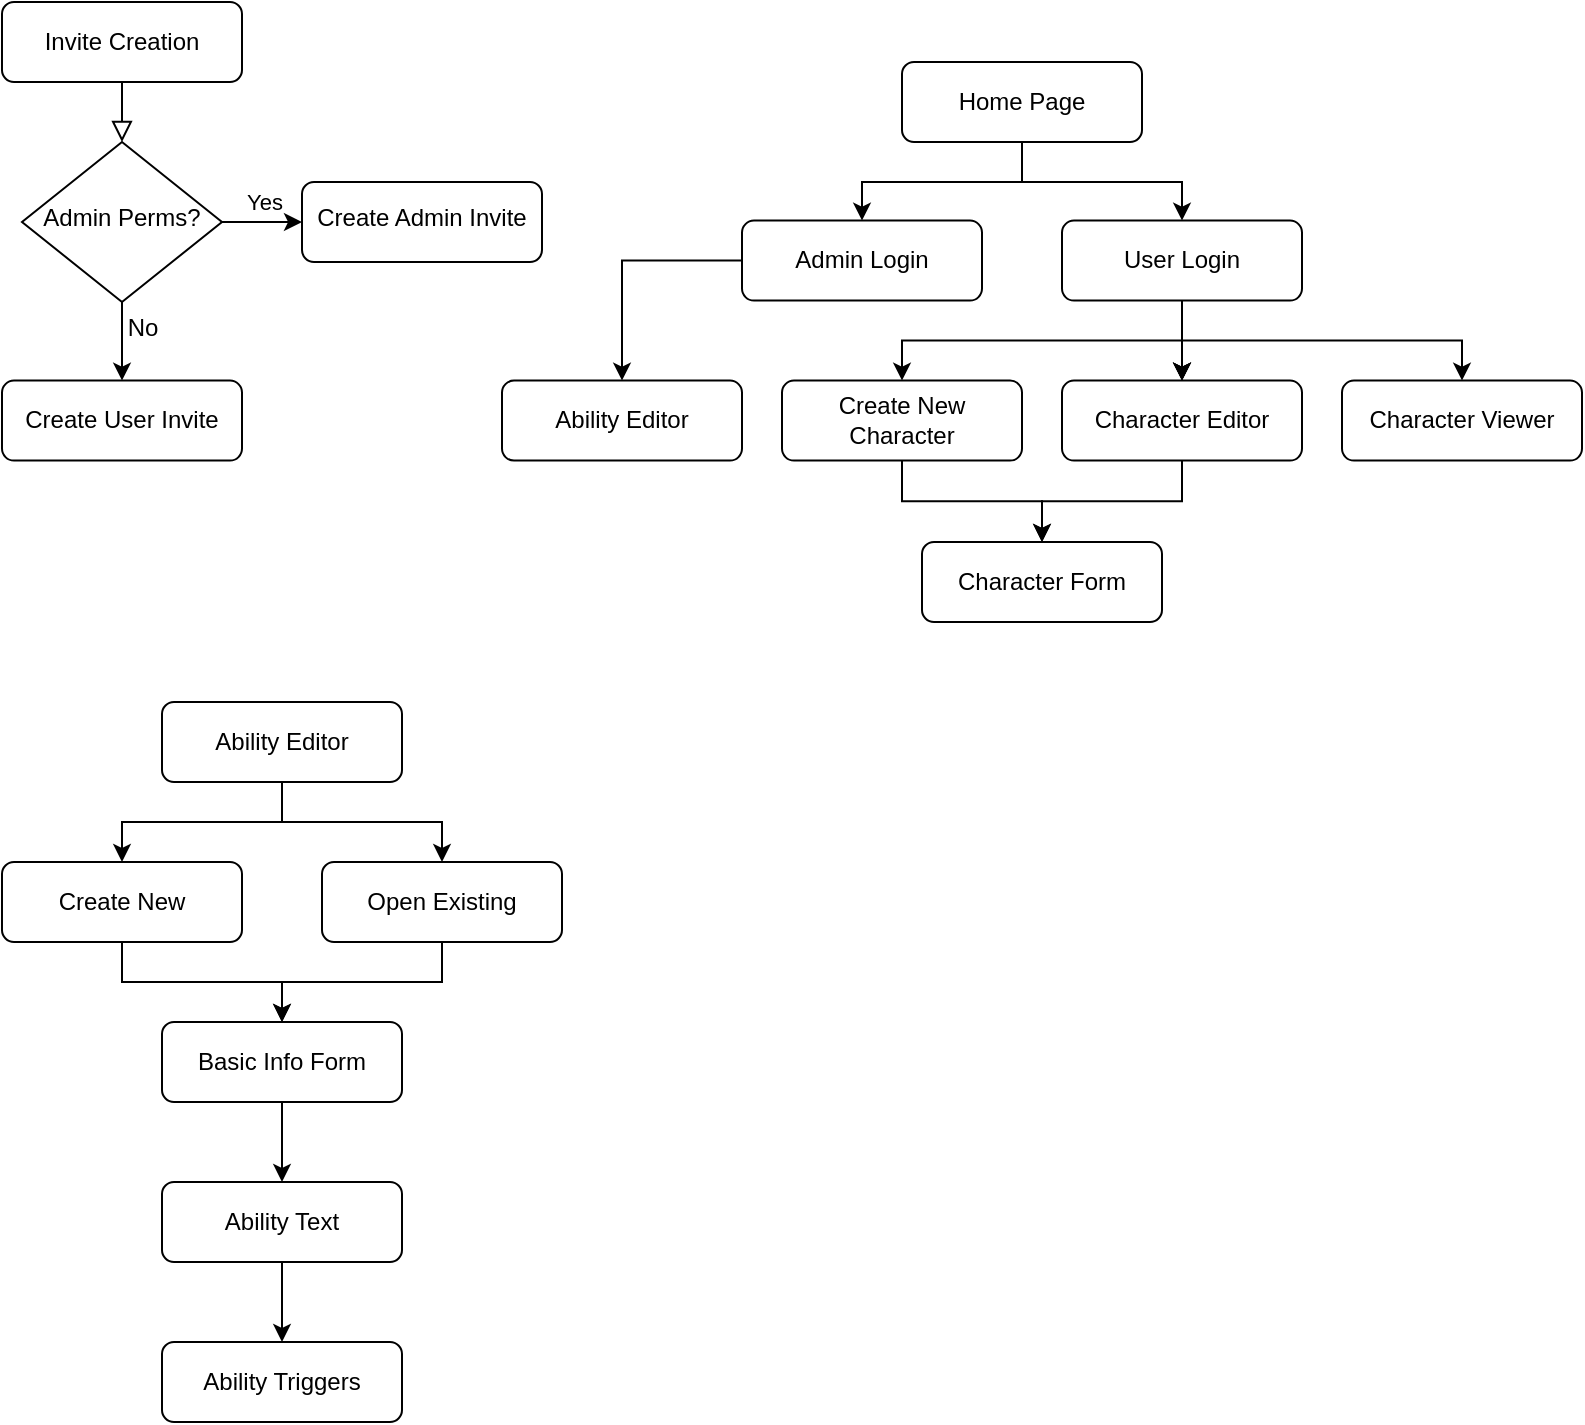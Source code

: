 <mxfile version="24.8.1">
  <diagram id="C5RBs43oDa-KdzZeNtuy" name="Page-1">
    <mxGraphModel dx="1430" dy="786" grid="1" gridSize="10" guides="1" tooltips="1" connect="1" arrows="1" fold="1" page="1" pageScale="1" pageWidth="827" pageHeight="1169" math="0" shadow="0">
      <root>
        <mxCell id="WIyWlLk6GJQsqaUBKTNV-0" />
        <mxCell id="WIyWlLk6GJQsqaUBKTNV-1" parent="WIyWlLk6GJQsqaUBKTNV-0" />
        <mxCell id="WIyWlLk6GJQsqaUBKTNV-2" value="" style="rounded=0;html=1;jettySize=auto;orthogonalLoop=1;fontSize=11;endArrow=block;endFill=0;endSize=8;strokeWidth=1;shadow=0;labelBackgroundColor=none;edgeStyle=orthogonalEdgeStyle;" parent="WIyWlLk6GJQsqaUBKTNV-1" source="WIyWlLk6GJQsqaUBKTNV-3" target="WIyWlLk6GJQsqaUBKTNV-6" edge="1">
          <mxGeometry relative="1" as="geometry" />
        </mxCell>
        <mxCell id="WIyWlLk6GJQsqaUBKTNV-3" value="Invite Creation" style="rounded=1;whiteSpace=wrap;html=1;fontSize=12;glass=0;strokeWidth=1;shadow=0;" parent="WIyWlLk6GJQsqaUBKTNV-1" vertex="1">
          <mxGeometry x="10" y="10" width="120" height="40" as="geometry" />
        </mxCell>
        <mxCell id="06jQEKfHEUzu6eFfH_fs-6" value="" style="edgeStyle=orthogonalEdgeStyle;rounded=0;orthogonalLoop=1;jettySize=auto;html=1;" edge="1" parent="WIyWlLk6GJQsqaUBKTNV-1" source="WIyWlLk6GJQsqaUBKTNV-6" target="06jQEKfHEUzu6eFfH_fs-5">
          <mxGeometry relative="1" as="geometry" />
        </mxCell>
        <mxCell id="06jQEKfHEUzu6eFfH_fs-8" value="Yes" style="edgeLabel;html=1;align=center;verticalAlign=middle;resizable=0;points=[];" vertex="1" connectable="0" parent="06jQEKfHEUzu6eFfH_fs-6">
          <mxGeometry x="-0.385" y="4" relative="1" as="geometry">
            <mxPoint x="8" y="-6" as="offset" />
          </mxGeometry>
        </mxCell>
        <mxCell id="06jQEKfHEUzu6eFfH_fs-42" value="" style="edgeStyle=orthogonalEdgeStyle;rounded=0;orthogonalLoop=1;jettySize=auto;html=1;" edge="1" parent="WIyWlLk6GJQsqaUBKTNV-1" source="WIyWlLk6GJQsqaUBKTNV-6" target="WIyWlLk6GJQsqaUBKTNV-12">
          <mxGeometry relative="1" as="geometry" />
        </mxCell>
        <mxCell id="WIyWlLk6GJQsqaUBKTNV-6" value="Admin Perms?" style="rhombus;whiteSpace=wrap;html=1;shadow=0;fontFamily=Helvetica;fontSize=12;align=center;strokeWidth=1;spacing=6;spacingTop=-4;" parent="WIyWlLk6GJQsqaUBKTNV-1" vertex="1">
          <mxGeometry x="20" y="80" width="100" height="80" as="geometry" />
        </mxCell>
        <mxCell id="WIyWlLk6GJQsqaUBKTNV-12" value="Create User Invite" style="rounded=1;whiteSpace=wrap;html=1;fontSize=12;glass=0;strokeWidth=1;shadow=0;" parent="WIyWlLk6GJQsqaUBKTNV-1" vertex="1">
          <mxGeometry x="10" y="199.31" width="120" height="40" as="geometry" />
        </mxCell>
        <mxCell id="06jQEKfHEUzu6eFfH_fs-5" value="Create Admin Invite" style="rounded=1;whiteSpace=wrap;html=1;shadow=0;strokeWidth=1;spacing=6;spacingTop=-4;" vertex="1" parent="WIyWlLk6GJQsqaUBKTNV-1">
          <mxGeometry x="160" y="100" width="120" height="40" as="geometry" />
        </mxCell>
        <mxCell id="06jQEKfHEUzu6eFfH_fs-12" value="" style="edgeStyle=orthogonalEdgeStyle;rounded=0;orthogonalLoop=1;jettySize=auto;html=1;" edge="1" parent="WIyWlLk6GJQsqaUBKTNV-1" source="06jQEKfHEUzu6eFfH_fs-10" target="06jQEKfHEUzu6eFfH_fs-11">
          <mxGeometry relative="1" as="geometry" />
        </mxCell>
        <mxCell id="06jQEKfHEUzu6eFfH_fs-14" value="" style="edgeStyle=orthogonalEdgeStyle;rounded=0;orthogonalLoop=1;jettySize=auto;html=1;" edge="1" parent="WIyWlLk6GJQsqaUBKTNV-1" source="06jQEKfHEUzu6eFfH_fs-10" target="06jQEKfHEUzu6eFfH_fs-13">
          <mxGeometry relative="1" as="geometry" />
        </mxCell>
        <mxCell id="06jQEKfHEUzu6eFfH_fs-10" value="Home Page" style="rounded=1;whiteSpace=wrap;html=1;" vertex="1" parent="WIyWlLk6GJQsqaUBKTNV-1">
          <mxGeometry x="460" y="40" width="120" height="40" as="geometry" />
        </mxCell>
        <mxCell id="06jQEKfHEUzu6eFfH_fs-16" value="" style="edgeStyle=orthogonalEdgeStyle;rounded=0;orthogonalLoop=1;jettySize=auto;html=1;" edge="1" parent="WIyWlLk6GJQsqaUBKTNV-1" source="06jQEKfHEUzu6eFfH_fs-11" target="06jQEKfHEUzu6eFfH_fs-15">
          <mxGeometry relative="1" as="geometry">
            <Array as="points">
              <mxPoint x="320" y="139.31" />
            </Array>
          </mxGeometry>
        </mxCell>
        <mxCell id="06jQEKfHEUzu6eFfH_fs-11" value="Admin Login" style="whiteSpace=wrap;html=1;rounded=1;" vertex="1" parent="WIyWlLk6GJQsqaUBKTNV-1">
          <mxGeometry x="380" y="119.31" width="120" height="40" as="geometry" />
        </mxCell>
        <mxCell id="06jQEKfHEUzu6eFfH_fs-19" value="" style="edgeStyle=orthogonalEdgeStyle;rounded=0;orthogonalLoop=1;jettySize=auto;html=1;exitX=0.5;exitY=1;exitDx=0;exitDy=0;" edge="1" parent="WIyWlLk6GJQsqaUBKTNV-1" source="06jQEKfHEUzu6eFfH_fs-13" target="06jQEKfHEUzu6eFfH_fs-18">
          <mxGeometry relative="1" as="geometry" />
        </mxCell>
        <mxCell id="06jQEKfHEUzu6eFfH_fs-21" value="" style="edgeStyle=orthogonalEdgeStyle;rounded=0;orthogonalLoop=1;jettySize=auto;html=1;" edge="1" parent="WIyWlLk6GJQsqaUBKTNV-1" source="06jQEKfHEUzu6eFfH_fs-13" target="06jQEKfHEUzu6eFfH_fs-20">
          <mxGeometry relative="1" as="geometry" />
        </mxCell>
        <mxCell id="06jQEKfHEUzu6eFfH_fs-22" value="" style="edgeStyle=orthogonalEdgeStyle;rounded=0;orthogonalLoop=1;jettySize=auto;html=1;" edge="1" parent="WIyWlLk6GJQsqaUBKTNV-1" source="06jQEKfHEUzu6eFfH_fs-13" target="06jQEKfHEUzu6eFfH_fs-20">
          <mxGeometry relative="1" as="geometry" />
        </mxCell>
        <mxCell id="06jQEKfHEUzu6eFfH_fs-24" value="" style="edgeStyle=orthogonalEdgeStyle;rounded=0;orthogonalLoop=1;jettySize=auto;html=1;" edge="1" parent="WIyWlLk6GJQsqaUBKTNV-1" source="06jQEKfHEUzu6eFfH_fs-13" target="06jQEKfHEUzu6eFfH_fs-20">
          <mxGeometry relative="1" as="geometry" />
        </mxCell>
        <mxCell id="06jQEKfHEUzu6eFfH_fs-26" value="" style="edgeStyle=orthogonalEdgeStyle;rounded=0;orthogonalLoop=1;jettySize=auto;html=1;" edge="1" parent="WIyWlLk6GJQsqaUBKTNV-1" source="06jQEKfHEUzu6eFfH_fs-13" target="06jQEKfHEUzu6eFfH_fs-25">
          <mxGeometry relative="1" as="geometry">
            <Array as="points">
              <mxPoint x="600" y="179.31" />
              <mxPoint x="740" y="179.31" />
            </Array>
          </mxGeometry>
        </mxCell>
        <mxCell id="06jQEKfHEUzu6eFfH_fs-13" value="User Login" style="whiteSpace=wrap;html=1;rounded=1;" vertex="1" parent="WIyWlLk6GJQsqaUBKTNV-1">
          <mxGeometry x="540" y="119.31" width="120" height="40" as="geometry" />
        </mxCell>
        <mxCell id="06jQEKfHEUzu6eFfH_fs-15" value="Ability Editor" style="whiteSpace=wrap;html=1;rounded=1;" vertex="1" parent="WIyWlLk6GJQsqaUBKTNV-1">
          <mxGeometry x="260" y="199.31" width="120" height="40" as="geometry" />
        </mxCell>
        <mxCell id="06jQEKfHEUzu6eFfH_fs-17" style="edgeStyle=orthogonalEdgeStyle;rounded=0;orthogonalLoop=1;jettySize=auto;html=1;exitX=0.5;exitY=1;exitDx=0;exitDy=0;" edge="1" parent="WIyWlLk6GJQsqaUBKTNV-1" source="06jQEKfHEUzu6eFfH_fs-15" target="06jQEKfHEUzu6eFfH_fs-15">
          <mxGeometry relative="1" as="geometry" />
        </mxCell>
        <mxCell id="06jQEKfHEUzu6eFfH_fs-40" value="" style="edgeStyle=orthogonalEdgeStyle;rounded=0;orthogonalLoop=1;jettySize=auto;html=1;" edge="1" parent="WIyWlLk6GJQsqaUBKTNV-1" source="06jQEKfHEUzu6eFfH_fs-18" target="06jQEKfHEUzu6eFfH_fs-39">
          <mxGeometry relative="1" as="geometry" />
        </mxCell>
        <mxCell id="06jQEKfHEUzu6eFfH_fs-18" value="Create New Character" style="whiteSpace=wrap;html=1;rounded=1;" vertex="1" parent="WIyWlLk6GJQsqaUBKTNV-1">
          <mxGeometry x="400" y="199.31" width="120" height="40" as="geometry" />
        </mxCell>
        <mxCell id="06jQEKfHEUzu6eFfH_fs-41" value="" style="edgeStyle=orthogonalEdgeStyle;rounded=0;orthogonalLoop=1;jettySize=auto;html=1;" edge="1" parent="WIyWlLk6GJQsqaUBKTNV-1" source="06jQEKfHEUzu6eFfH_fs-20" target="06jQEKfHEUzu6eFfH_fs-39">
          <mxGeometry relative="1" as="geometry" />
        </mxCell>
        <mxCell id="06jQEKfHEUzu6eFfH_fs-20" value="Character Editor" style="whiteSpace=wrap;html=1;rounded=1;" vertex="1" parent="WIyWlLk6GJQsqaUBKTNV-1">
          <mxGeometry x="540" y="199.31" width="120" height="40" as="geometry" />
        </mxCell>
        <mxCell id="06jQEKfHEUzu6eFfH_fs-25" value="Character Viewer" style="whiteSpace=wrap;html=1;rounded=1;" vertex="1" parent="WIyWlLk6GJQsqaUBKTNV-1">
          <mxGeometry x="680" y="199.31" width="120" height="40" as="geometry" />
        </mxCell>
        <mxCell id="06jQEKfHEUzu6eFfH_fs-29" value="" style="edgeStyle=orthogonalEdgeStyle;rounded=0;orthogonalLoop=1;jettySize=auto;html=1;" edge="1" parent="WIyWlLk6GJQsqaUBKTNV-1" source="06jQEKfHEUzu6eFfH_fs-27" target="06jQEKfHEUzu6eFfH_fs-28">
          <mxGeometry relative="1" as="geometry" />
        </mxCell>
        <mxCell id="06jQEKfHEUzu6eFfH_fs-31" value="" style="edgeStyle=orthogonalEdgeStyle;rounded=0;orthogonalLoop=1;jettySize=auto;html=1;" edge="1" parent="WIyWlLk6GJQsqaUBKTNV-1" source="06jQEKfHEUzu6eFfH_fs-27" target="06jQEKfHEUzu6eFfH_fs-30">
          <mxGeometry relative="1" as="geometry" />
        </mxCell>
        <mxCell id="06jQEKfHEUzu6eFfH_fs-27" value="Ability Editor" style="whiteSpace=wrap;html=1;rounded=1;" vertex="1" parent="WIyWlLk6GJQsqaUBKTNV-1">
          <mxGeometry x="90" y="360" width="120" height="40" as="geometry" />
        </mxCell>
        <mxCell id="06jQEKfHEUzu6eFfH_fs-33" value="" style="edgeStyle=orthogonalEdgeStyle;rounded=0;orthogonalLoop=1;jettySize=auto;html=1;" edge="1" parent="WIyWlLk6GJQsqaUBKTNV-1" source="06jQEKfHEUzu6eFfH_fs-28" target="06jQEKfHEUzu6eFfH_fs-32">
          <mxGeometry relative="1" as="geometry" />
        </mxCell>
        <mxCell id="06jQEKfHEUzu6eFfH_fs-28" value="Create New" style="whiteSpace=wrap;html=1;rounded=1;" vertex="1" parent="WIyWlLk6GJQsqaUBKTNV-1">
          <mxGeometry x="10" y="440" width="120" height="40" as="geometry" />
        </mxCell>
        <mxCell id="06jQEKfHEUzu6eFfH_fs-34" value="" style="edgeStyle=orthogonalEdgeStyle;rounded=0;orthogonalLoop=1;jettySize=auto;html=1;" edge="1" parent="WIyWlLk6GJQsqaUBKTNV-1" source="06jQEKfHEUzu6eFfH_fs-30" target="06jQEKfHEUzu6eFfH_fs-32">
          <mxGeometry relative="1" as="geometry" />
        </mxCell>
        <mxCell id="06jQEKfHEUzu6eFfH_fs-30" value="Open Existing" style="whiteSpace=wrap;html=1;rounded=1;" vertex="1" parent="WIyWlLk6GJQsqaUBKTNV-1">
          <mxGeometry x="170" y="440" width="120" height="40" as="geometry" />
        </mxCell>
        <mxCell id="06jQEKfHEUzu6eFfH_fs-36" value="" style="edgeStyle=orthogonalEdgeStyle;rounded=0;orthogonalLoop=1;jettySize=auto;html=1;" edge="1" parent="WIyWlLk6GJQsqaUBKTNV-1" source="06jQEKfHEUzu6eFfH_fs-32" target="06jQEKfHEUzu6eFfH_fs-35">
          <mxGeometry relative="1" as="geometry" />
        </mxCell>
        <mxCell id="06jQEKfHEUzu6eFfH_fs-32" value="Basic Info Form" style="whiteSpace=wrap;html=1;rounded=1;" vertex="1" parent="WIyWlLk6GJQsqaUBKTNV-1">
          <mxGeometry x="90" y="520" width="120" height="40" as="geometry" />
        </mxCell>
        <mxCell id="06jQEKfHEUzu6eFfH_fs-38" value="" style="edgeStyle=orthogonalEdgeStyle;rounded=0;orthogonalLoop=1;jettySize=auto;html=1;" edge="1" parent="WIyWlLk6GJQsqaUBKTNV-1" source="06jQEKfHEUzu6eFfH_fs-35" target="06jQEKfHEUzu6eFfH_fs-37">
          <mxGeometry relative="1" as="geometry" />
        </mxCell>
        <mxCell id="06jQEKfHEUzu6eFfH_fs-35" value="Ability Text" style="whiteSpace=wrap;html=1;rounded=1;" vertex="1" parent="WIyWlLk6GJQsqaUBKTNV-1">
          <mxGeometry x="90" y="600" width="120" height="40" as="geometry" />
        </mxCell>
        <mxCell id="06jQEKfHEUzu6eFfH_fs-37" value="Ability Triggers" style="whiteSpace=wrap;html=1;rounded=1;" vertex="1" parent="WIyWlLk6GJQsqaUBKTNV-1">
          <mxGeometry x="90" y="680" width="120" height="40" as="geometry" />
        </mxCell>
        <mxCell id="06jQEKfHEUzu6eFfH_fs-39" value="Character Form" style="whiteSpace=wrap;html=1;rounded=1;" vertex="1" parent="WIyWlLk6GJQsqaUBKTNV-1">
          <mxGeometry x="470" y="280" width="120" height="40" as="geometry" />
        </mxCell>
        <mxCell id="06jQEKfHEUzu6eFfH_fs-44" value="No" style="text;html=1;align=center;verticalAlign=middle;resizable=0;points=[];autosize=1;strokeColor=none;fillColor=none;" vertex="1" parent="WIyWlLk6GJQsqaUBKTNV-1">
          <mxGeometry x="60" y="158" width="40" height="30" as="geometry" />
        </mxCell>
      </root>
    </mxGraphModel>
  </diagram>
</mxfile>
